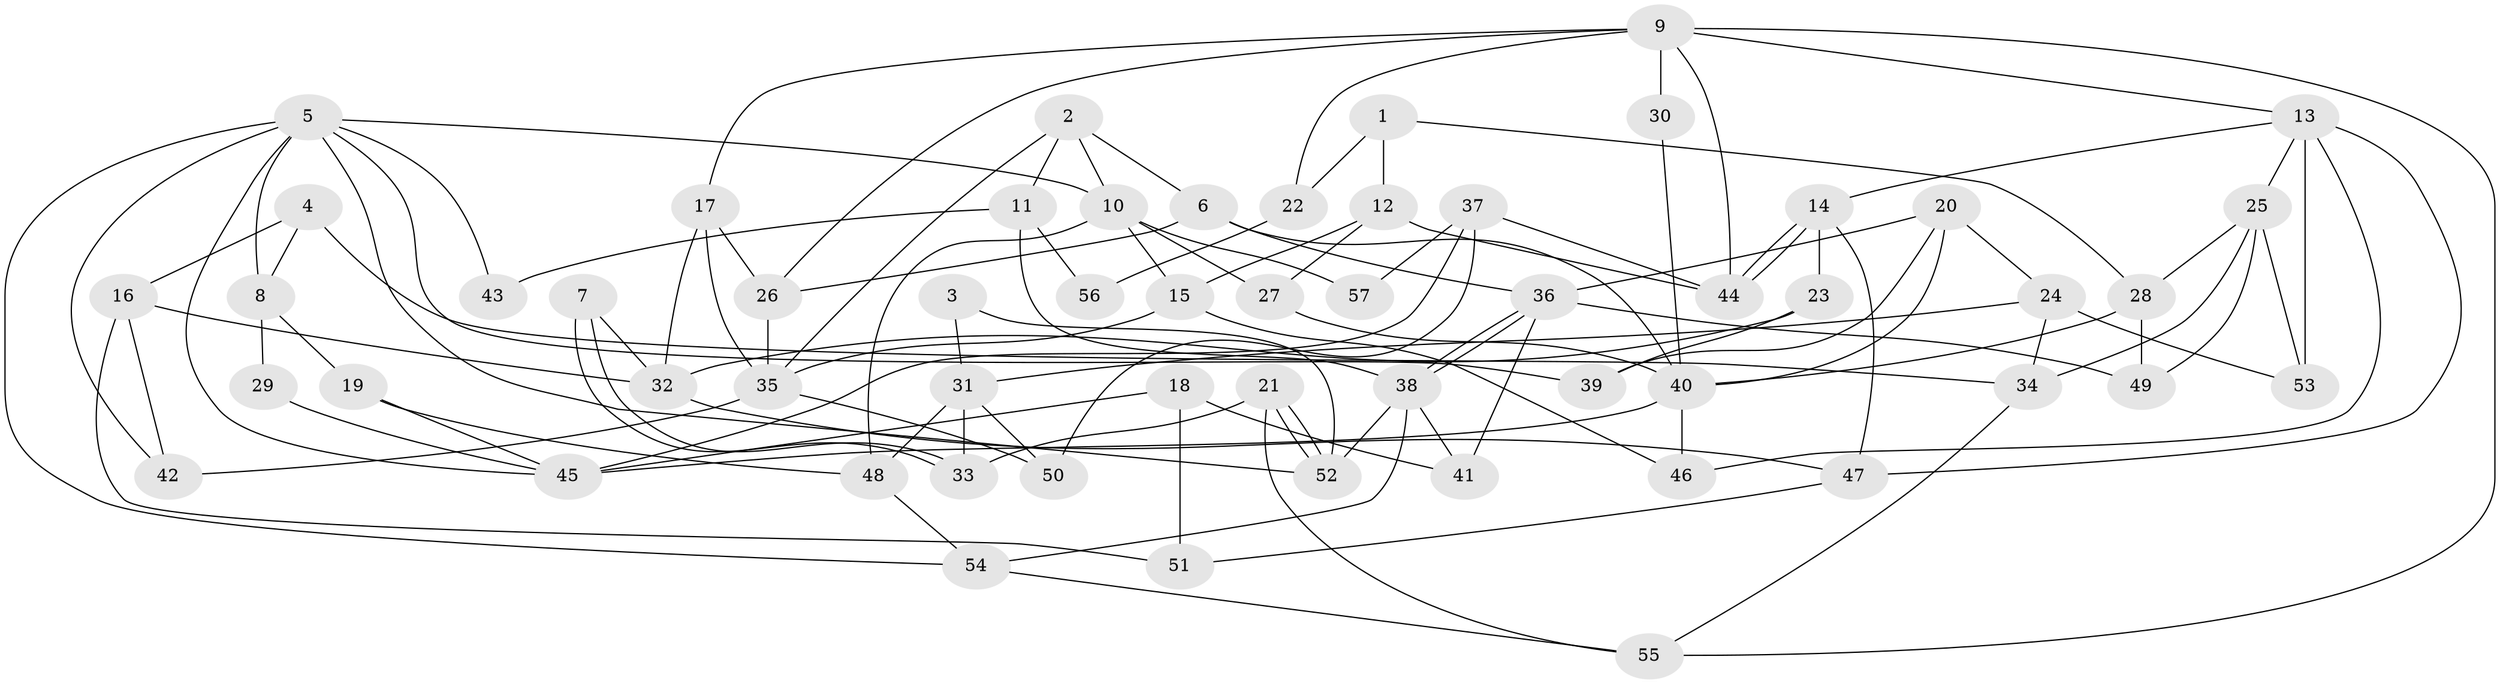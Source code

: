 // coarse degree distribution, {5: 0.25, 8: 0.03125, 4: 0.15625, 10: 0.03125, 9: 0.03125, 3: 0.09375, 7: 0.125, 6: 0.15625, 2: 0.125}
// Generated by graph-tools (version 1.1) at 2025/42/03/06/25 10:42:00]
// undirected, 57 vertices, 114 edges
graph export_dot {
graph [start="1"]
  node [color=gray90,style=filled];
  1;
  2;
  3;
  4;
  5;
  6;
  7;
  8;
  9;
  10;
  11;
  12;
  13;
  14;
  15;
  16;
  17;
  18;
  19;
  20;
  21;
  22;
  23;
  24;
  25;
  26;
  27;
  28;
  29;
  30;
  31;
  32;
  33;
  34;
  35;
  36;
  37;
  38;
  39;
  40;
  41;
  42;
  43;
  44;
  45;
  46;
  47;
  48;
  49;
  50;
  51;
  52;
  53;
  54;
  55;
  56;
  57;
  1 -- 28;
  1 -- 12;
  1 -- 22;
  2 -- 10;
  2 -- 6;
  2 -- 11;
  2 -- 35;
  3 -- 52;
  3 -- 31;
  4 -- 34;
  4 -- 16;
  4 -- 8;
  5 -- 54;
  5 -- 10;
  5 -- 8;
  5 -- 39;
  5 -- 42;
  5 -- 43;
  5 -- 45;
  5 -- 52;
  6 -- 40;
  6 -- 26;
  6 -- 36;
  7 -- 32;
  7 -- 33;
  7 -- 33;
  8 -- 19;
  8 -- 29;
  9 -- 13;
  9 -- 17;
  9 -- 22;
  9 -- 26;
  9 -- 30;
  9 -- 44;
  9 -- 55;
  10 -- 48;
  10 -- 27;
  10 -- 15;
  10 -- 57;
  11 -- 38;
  11 -- 43;
  11 -- 56;
  12 -- 44;
  12 -- 15;
  12 -- 27;
  13 -- 47;
  13 -- 25;
  13 -- 14;
  13 -- 46;
  13 -- 53;
  14 -- 44;
  14 -- 44;
  14 -- 23;
  14 -- 47;
  15 -- 35;
  15 -- 46;
  16 -- 51;
  16 -- 32;
  16 -- 42;
  17 -- 35;
  17 -- 26;
  17 -- 32;
  18 -- 41;
  18 -- 45;
  18 -- 51;
  19 -- 45;
  19 -- 48;
  20 -- 36;
  20 -- 40;
  20 -- 24;
  20 -- 39;
  21 -- 52;
  21 -- 52;
  21 -- 55;
  21 -- 33;
  22 -- 56;
  23 -- 39;
  23 -- 32;
  24 -- 34;
  24 -- 31;
  24 -- 53;
  25 -- 28;
  25 -- 53;
  25 -- 34;
  25 -- 49;
  26 -- 35;
  27 -- 40;
  28 -- 49;
  28 -- 40;
  29 -- 45;
  30 -- 40;
  31 -- 33;
  31 -- 48;
  31 -- 50;
  32 -- 47;
  34 -- 55;
  35 -- 42;
  35 -- 50;
  36 -- 38;
  36 -- 38;
  36 -- 41;
  36 -- 49;
  37 -- 44;
  37 -- 50;
  37 -- 45;
  37 -- 57;
  38 -- 52;
  38 -- 41;
  38 -- 54;
  40 -- 46;
  40 -- 45;
  47 -- 51;
  48 -- 54;
  54 -- 55;
}
